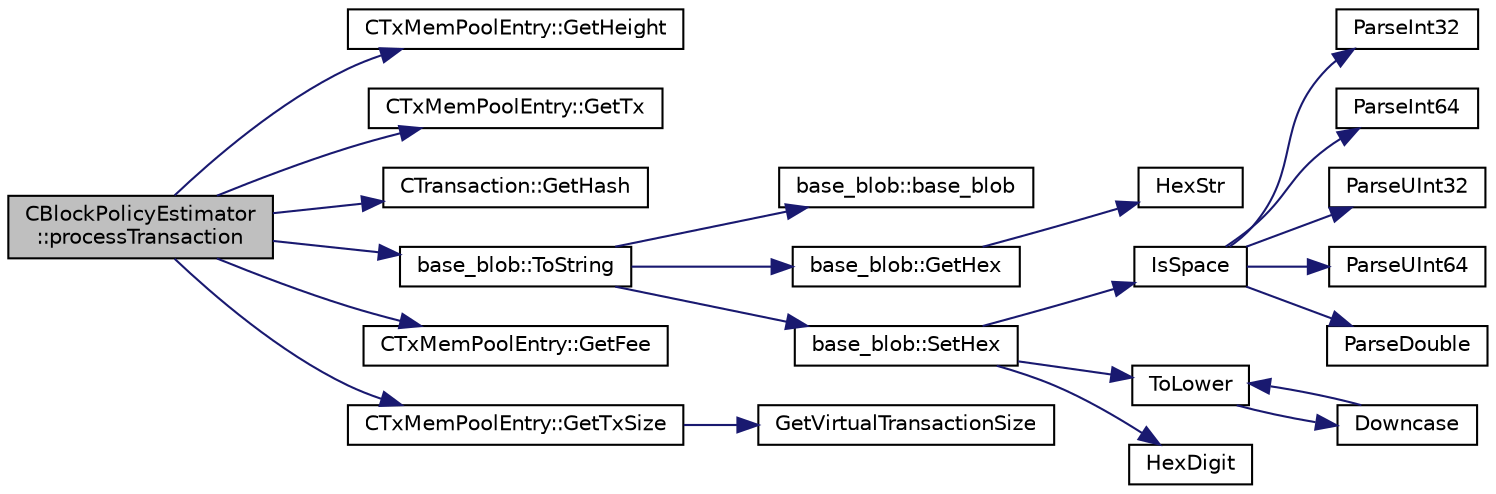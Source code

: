 digraph "CBlockPolicyEstimator::processTransaction"
{
  edge [fontname="Helvetica",fontsize="10",labelfontname="Helvetica",labelfontsize="10"];
  node [fontname="Helvetica",fontsize="10",shape=record];
  rankdir="LR";
  Node1 [label="CBlockPolicyEstimator\l::processTransaction",height=0.2,width=0.4,color="black", fillcolor="grey75", style="filled", fontcolor="black"];
  Node1 -> Node2 [color="midnightblue",fontsize="10",style="solid",fontname="Helvetica"];
  Node2 [label="CTxMemPoolEntry::GetHeight",height=0.2,width=0.4,color="black", fillcolor="white", style="filled",URL="$class_c_tx_mem_pool_entry.html#ac519a06da6ba8f9358d4301c5cac4ac9"];
  Node1 -> Node3 [color="midnightblue",fontsize="10",style="solid",fontname="Helvetica"];
  Node3 [label="CTxMemPoolEntry::GetTx",height=0.2,width=0.4,color="black", fillcolor="white", style="filled",URL="$class_c_tx_mem_pool_entry.html#a59f51f38161c191dae2614c53ed40fb2"];
  Node1 -> Node4 [color="midnightblue",fontsize="10",style="solid",fontname="Helvetica"];
  Node4 [label="CTransaction::GetHash",height=0.2,width=0.4,color="black", fillcolor="white", style="filled",URL="$class_c_transaction.html#afb3b0e4dc81349259ba6526a34e88990"];
  Node1 -> Node5 [color="midnightblue",fontsize="10",style="solid",fontname="Helvetica"];
  Node5 [label="base_blob::ToString",height=0.2,width=0.4,color="black", fillcolor="white", style="filled",URL="$classbase__blob.html#a1a26b5da921f48b09b228d1bfda05088"];
  Node5 -> Node6 [color="midnightblue",fontsize="10",style="solid",fontname="Helvetica"];
  Node6 [label="base_blob::base_blob",height=0.2,width=0.4,color="black", fillcolor="white", style="filled",URL="$classbase__blob.html#ada7be83089951dc9438f384c0587cf29"];
  Node5 -> Node7 [color="midnightblue",fontsize="10",style="solid",fontname="Helvetica"];
  Node7 [label="base_blob::GetHex",height=0.2,width=0.4,color="black", fillcolor="white", style="filled",URL="$classbase__blob.html#a9541747b1f91f9469ac0aff90665bd32"];
  Node7 -> Node8 [color="midnightblue",fontsize="10",style="solid",fontname="Helvetica"];
  Node8 [label="HexStr",height=0.2,width=0.4,color="black", fillcolor="white", style="filled",URL="$strencodings_8h.html#af003e10d5d34c3271ca57ec79059a5ae"];
  Node5 -> Node9 [color="midnightblue",fontsize="10",style="solid",fontname="Helvetica"];
  Node9 [label="base_blob::SetHex",height=0.2,width=0.4,color="black", fillcolor="white", style="filled",URL="$classbase__blob.html#a5ec1f681a2830f4e180fe664c0eb4dd0"];
  Node9 -> Node10 [color="midnightblue",fontsize="10",style="solid",fontname="Helvetica"];
  Node10 [label="IsSpace",height=0.2,width=0.4,color="black", fillcolor="white", style="filled",URL="$strencodings_8h.html#aa30de1eac29287732050df7168cde03a",tooltip="Tests if the given character is a whitespace character. "];
  Node10 -> Node11 [color="midnightblue",fontsize="10",style="solid",fontname="Helvetica"];
  Node11 [label="ParseInt32",height=0.2,width=0.4,color="black", fillcolor="white", style="filled",URL="$strencodings_8h.html#a28581aab6ddb04da2c69bd0f0ffee6ae",tooltip="Convert string to signed 32-bit integer with strict parse error feedback. "];
  Node10 -> Node12 [color="midnightblue",fontsize="10",style="solid",fontname="Helvetica"];
  Node12 [label="ParseInt64",height=0.2,width=0.4,color="black", fillcolor="white", style="filled",URL="$strencodings_8h.html#a7598ac1ae52f69abe5f103fc6e4c9bd9",tooltip="Convert string to signed 64-bit integer with strict parse error feedback. "];
  Node10 -> Node13 [color="midnightblue",fontsize="10",style="solid",fontname="Helvetica"];
  Node13 [label="ParseUInt32",height=0.2,width=0.4,color="black", fillcolor="white", style="filled",URL="$strencodings_8h.html#ad4cd67d1bc9cc91801e9c22a0bd94ca7",tooltip="Convert decimal string to unsigned 32-bit integer with strict parse error feedback. "];
  Node10 -> Node14 [color="midnightblue",fontsize="10",style="solid",fontname="Helvetica"];
  Node14 [label="ParseUInt64",height=0.2,width=0.4,color="black", fillcolor="white", style="filled",URL="$strencodings_8h.html#ab721ae646504bb11a2ac467cc9013659",tooltip="Convert decimal string to unsigned 64-bit integer with strict parse error feedback. "];
  Node10 -> Node15 [color="midnightblue",fontsize="10",style="solid",fontname="Helvetica"];
  Node15 [label="ParseDouble",height=0.2,width=0.4,color="black", fillcolor="white", style="filled",URL="$strencodings_8h.html#ab126210409626dcb61aeb0e4300a8a46",tooltip="Convert string to double with strict parse error feedback. "];
  Node9 -> Node16 [color="midnightblue",fontsize="10",style="solid",fontname="Helvetica"];
  Node16 [label="ToLower",height=0.2,width=0.4,color="black", fillcolor="white", style="filled",URL="$strencodings_8h.html#a3556fcd948bc859caaa04f7355a71b16",tooltip="Converts the given character to its lowercase equivalent. "];
  Node16 -> Node17 [color="midnightblue",fontsize="10",style="solid",fontname="Helvetica"];
  Node17 [label="Downcase",height=0.2,width=0.4,color="black", fillcolor="white", style="filled",URL="$strencodings_8h.html#a0112c4a0e8c623b7fc4a52730c57e2d0",tooltip="Converts the given string to its lowercase equivalent. "];
  Node17 -> Node16 [color="midnightblue",fontsize="10",style="solid",fontname="Helvetica"];
  Node9 -> Node18 [color="midnightblue",fontsize="10",style="solid",fontname="Helvetica"];
  Node18 [label="HexDigit",height=0.2,width=0.4,color="black", fillcolor="white", style="filled",URL="$strencodings_8cpp.html#aa59e8a8c5a39cb5041f93bb95dd02119"];
  Node1 -> Node19 [color="midnightblue",fontsize="10",style="solid",fontname="Helvetica"];
  Node19 [label="CTxMemPoolEntry::GetFee",height=0.2,width=0.4,color="black", fillcolor="white", style="filled",URL="$class_c_tx_mem_pool_entry.html#a3a7df08c5d61cae8cb4c93970cc82ff6"];
  Node1 -> Node20 [color="midnightblue",fontsize="10",style="solid",fontname="Helvetica"];
  Node20 [label="CTxMemPoolEntry::GetTxSize",height=0.2,width=0.4,color="black", fillcolor="white", style="filled",URL="$class_c_tx_mem_pool_entry.html#a500fcb2039ceb24798d8ddb7d548b7b5"];
  Node20 -> Node21 [color="midnightblue",fontsize="10",style="solid",fontname="Helvetica"];
  Node21 [label="GetVirtualTransactionSize",height=0.2,width=0.4,color="black", fillcolor="white", style="filled",URL="$policy_8cpp.html#a657a593ec90452062582ccf893a8488d",tooltip="Compute the virtual transaction size (weight reinterpreted as bytes). "];
}
